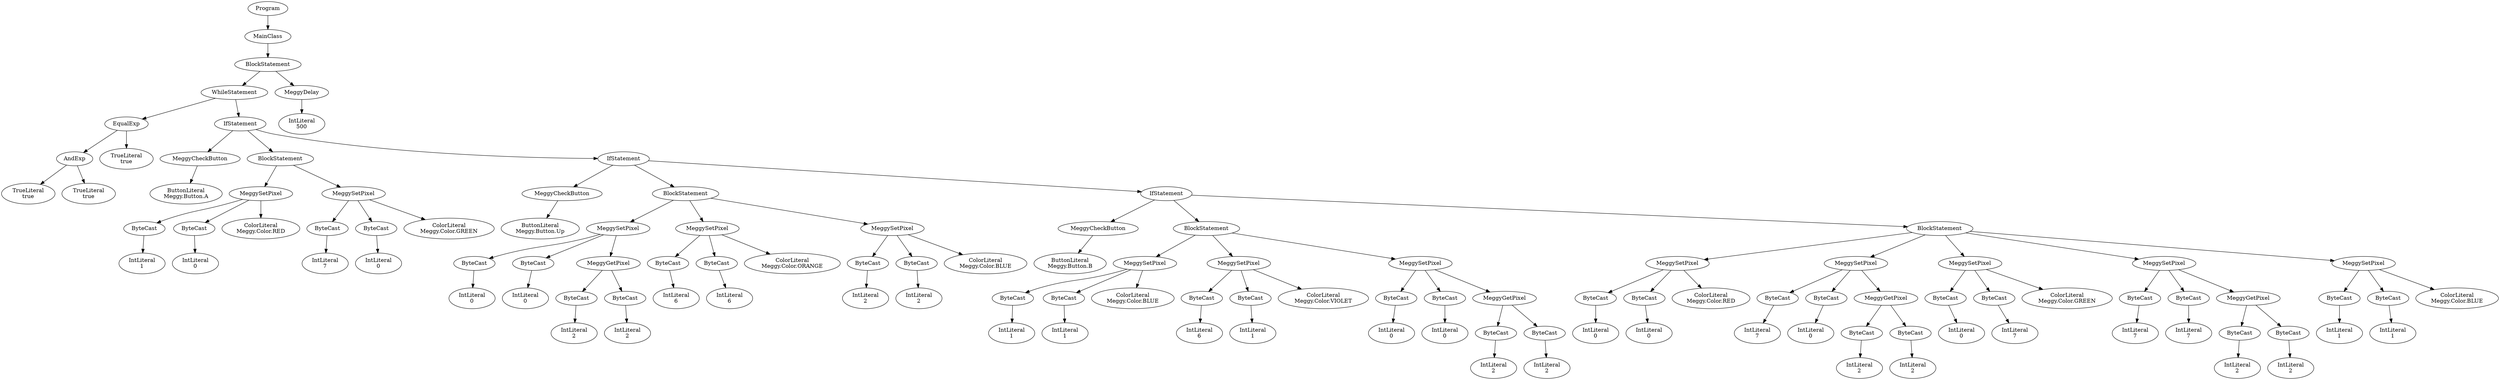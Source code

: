 digraph ASTGraph {
0 [ label="Program" ];
1 [ label="MainClass" ];
0 -> 1
2 [ label="BlockStatement" ];
1 -> 2
3 [ label="WhileStatement" ];
2 -> 3
4 [ label="EqualExp" ];
3 -> 4
5 [ label="AndExp" ];
4 -> 5
6 [ label="TrueLiteral\ntrue" ];
5 -> 6
7 [ label="TrueLiteral\ntrue" ];
5 -> 7
8 [ label="TrueLiteral\ntrue" ];
4 -> 8
9 [ label="IfStatement" ];
3 -> 9
10 [ label="MeggyCheckButton" ];
9 -> 10
11 [ label="ButtonLiteral\nMeggy.Button.A" ];
10 -> 11
12 [ label="BlockStatement" ];
9 -> 12
13 [ label="MeggySetPixel" ];
12 -> 13
14 [ label="ByteCast" ];
13 -> 14
15 [ label="IntLiteral\n1" ];
14 -> 15
16 [ label="ByteCast" ];
13 -> 16
17 [ label="IntLiteral\n0" ];
16 -> 17
18 [ label="ColorLiteral\nMeggy.Color.RED" ];
13 -> 18
19 [ label="MeggySetPixel" ];
12 -> 19
20 [ label="ByteCast" ];
19 -> 20
21 [ label="IntLiteral\n7" ];
20 -> 21
22 [ label="ByteCast" ];
19 -> 22
23 [ label="IntLiteral\n0" ];
22 -> 23
24 [ label="ColorLiteral\nMeggy.Color.GREEN" ];
19 -> 24
25 [ label="IfStatement" ];
9 -> 25
26 [ label="MeggyCheckButton" ];
25 -> 26
27 [ label="ButtonLiteral\nMeggy.Button.Up" ];
26 -> 27
28 [ label="BlockStatement" ];
25 -> 28
29 [ label="MeggySetPixel" ];
28 -> 29
30 [ label="ByteCast" ];
29 -> 30
31 [ label="IntLiteral\n0" ];
30 -> 31
32 [ label="ByteCast" ];
29 -> 32
33 [ label="IntLiteral\n0" ];
32 -> 33
34 [ label="MeggyGetPixel" ];
29 -> 34
35 [ label="ByteCast" ];
34 -> 35
36 [ label="IntLiteral\n2" ];
35 -> 36
37 [ label="ByteCast" ];
34 -> 37
38 [ label="IntLiteral\n2" ];
37 -> 38
39 [ label="MeggySetPixel" ];
28 -> 39
40 [ label="ByteCast" ];
39 -> 40
41 [ label="IntLiteral\n6" ];
40 -> 41
42 [ label="ByteCast" ];
39 -> 42
43 [ label="IntLiteral\n6" ];
42 -> 43
44 [ label="ColorLiteral\nMeggy.Color.ORANGE" ];
39 -> 44
45 [ label="MeggySetPixel" ];
28 -> 45
46 [ label="ByteCast" ];
45 -> 46
47 [ label="IntLiteral\n2" ];
46 -> 47
48 [ label="ByteCast" ];
45 -> 48
49 [ label="IntLiteral\n2" ];
48 -> 49
50 [ label="ColorLiteral\nMeggy.Color.BLUE" ];
45 -> 50
51 [ label="IfStatement" ];
25 -> 51
52 [ label="MeggyCheckButton" ];
51 -> 52
53 [ label="ButtonLiteral\nMeggy.Button.B" ];
52 -> 53
54 [ label="BlockStatement" ];
51 -> 54
55 [ label="MeggySetPixel" ];
54 -> 55
56 [ label="ByteCast" ];
55 -> 56
57 [ label="IntLiteral\n1" ];
56 -> 57
58 [ label="ByteCast" ];
55 -> 58
59 [ label="IntLiteral\n1" ];
58 -> 59
60 [ label="ColorLiteral\nMeggy.Color.BLUE" ];
55 -> 60
61 [ label="MeggySetPixel" ];
54 -> 61
62 [ label="ByteCast" ];
61 -> 62
63 [ label="IntLiteral\n6" ];
62 -> 63
64 [ label="ByteCast" ];
61 -> 64
65 [ label="IntLiteral\n1" ];
64 -> 65
66 [ label="ColorLiteral\nMeggy.Color.VIOLET" ];
61 -> 66
67 [ label="MeggySetPixel" ];
54 -> 67
68 [ label="ByteCast" ];
67 -> 68
69 [ label="IntLiteral\n0" ];
68 -> 69
70 [ label="ByteCast" ];
67 -> 70
71 [ label="IntLiteral\n0" ];
70 -> 71
72 [ label="MeggyGetPixel" ];
67 -> 72
73 [ label="ByteCast" ];
72 -> 73
74 [ label="IntLiteral\n2" ];
73 -> 74
75 [ label="ByteCast" ];
72 -> 75
76 [ label="IntLiteral\n2" ];
75 -> 76
77 [ label="BlockStatement" ];
51 -> 77
78 [ label="MeggySetPixel" ];
77 -> 78
79 [ label="ByteCast" ];
78 -> 79
80 [ label="IntLiteral\n0" ];
79 -> 80
81 [ label="ByteCast" ];
78 -> 81
82 [ label="IntLiteral\n0" ];
81 -> 82
83 [ label="ColorLiteral\nMeggy.Color.RED" ];
78 -> 83
84 [ label="MeggySetPixel" ];
77 -> 84
85 [ label="ByteCast" ];
84 -> 85
86 [ label="IntLiteral\n7" ];
85 -> 86
87 [ label="ByteCast" ];
84 -> 87
88 [ label="IntLiteral\n0" ];
87 -> 88
89 [ label="MeggyGetPixel" ];
84 -> 89
90 [ label="ByteCast" ];
89 -> 90
91 [ label="IntLiteral\n2" ];
90 -> 91
92 [ label="ByteCast" ];
89 -> 92
93 [ label="IntLiteral\n2" ];
92 -> 93
94 [ label="MeggySetPixel" ];
77 -> 94
95 [ label="ByteCast" ];
94 -> 95
96 [ label="IntLiteral\n0" ];
95 -> 96
97 [ label="ByteCast" ];
94 -> 97
98 [ label="IntLiteral\n7" ];
97 -> 98
99 [ label="ColorLiteral\nMeggy.Color.GREEN" ];
94 -> 99
100 [ label="MeggySetPixel" ];
77 -> 100
101 [ label="ByteCast" ];
100 -> 101
102 [ label="IntLiteral\n7" ];
101 -> 102
103 [ label="ByteCast" ];
100 -> 103
104 [ label="IntLiteral\n7" ];
103 -> 104
105 [ label="MeggyGetPixel" ];
100 -> 105
106 [ label="ByteCast" ];
105 -> 106
107 [ label="IntLiteral\n2" ];
106 -> 107
108 [ label="ByteCast" ];
105 -> 108
109 [ label="IntLiteral\n2" ];
108 -> 109
110 [ label="MeggySetPixel" ];
77 -> 110
111 [ label="ByteCast" ];
110 -> 111
112 [ label="IntLiteral\n1" ];
111 -> 112
113 [ label="ByteCast" ];
110 -> 113
114 [ label="IntLiteral\n1" ];
113 -> 114
115 [ label="ColorLiteral\nMeggy.Color.BLUE" ];
110 -> 115
116 [ label="MeggyDelay" ];
2 -> 116
117 [ label="IntLiteral\n500" ];
116 -> 117
}
